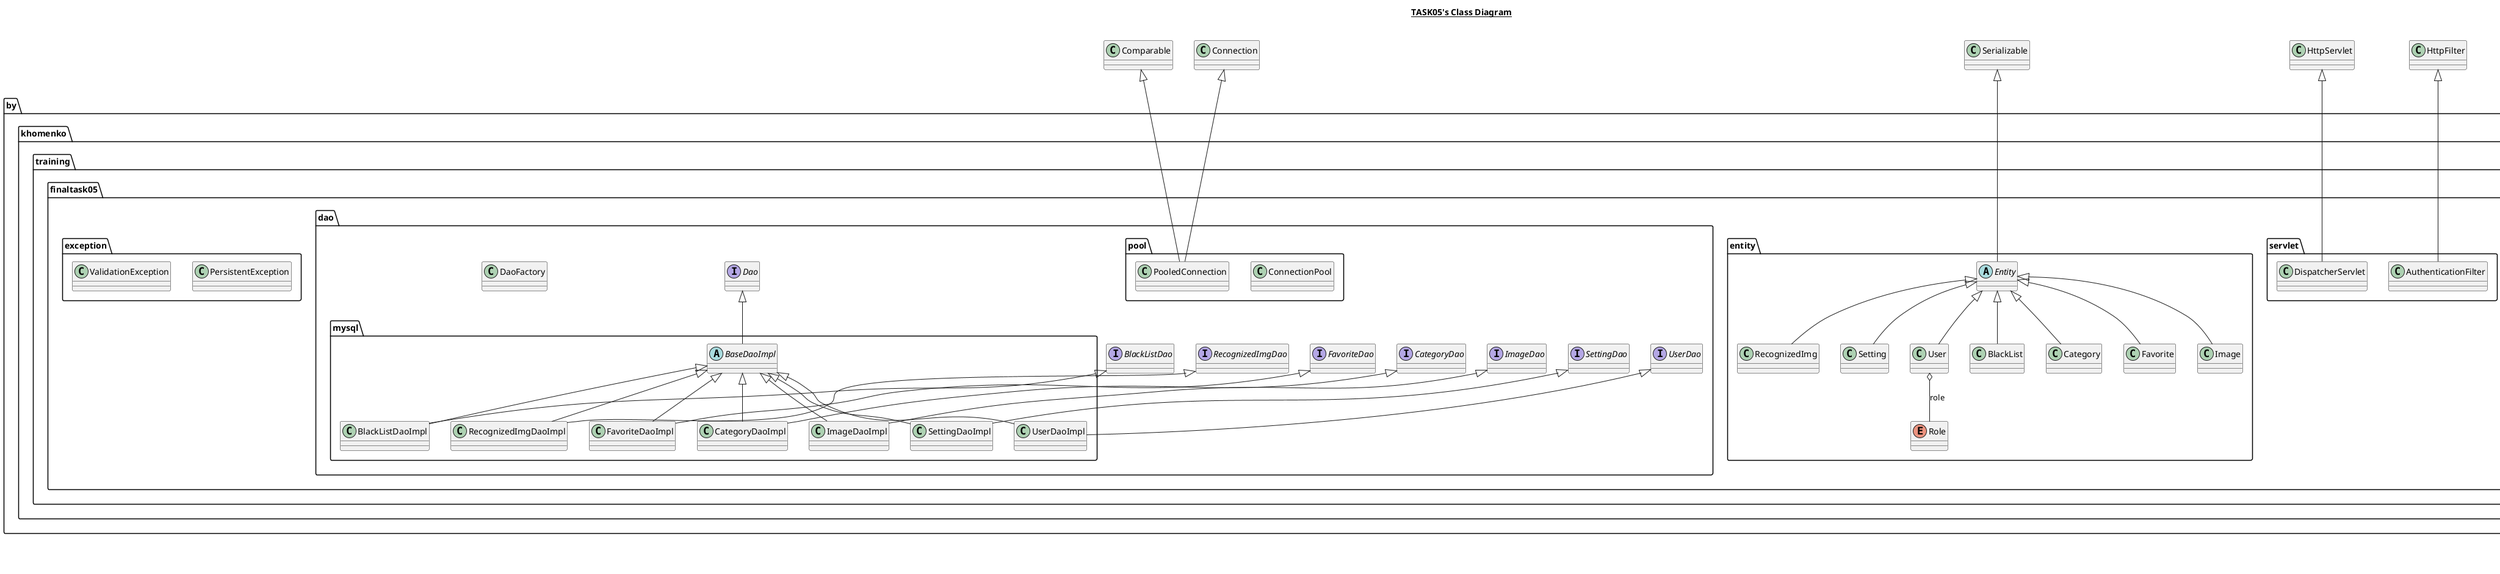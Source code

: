 @startuml

title __TASK05's Class Diagram__\n

  package by.khomenko.training.finaltask05.service {
    class AdminPageService {
    }
  }
  

  package by.khomenko.training.finaltask05.servlet {
    class AuthenticationFilter {
    }
  }
  

  package by.khomenko.training.finaltask05.dao {
    package by.khomenko.training.finaltask05.dao.mysql {
      abstract class BaseDaoImpl {
      }
    }
  }
  

  package by.khomenko.training.finaltask05.entity {
    class BlackList {
    }
  }
  

  package by.khomenko.training.finaltask05.dao {
    interface BlackListDao {
    }
  }
  

  package by.khomenko.training.finaltask05.dao {
    package by.khomenko.training.finaltask05.dao.mysql {
      class BlackListDaoImpl {
      }
    }
  }
  

  package by.khomenko.training.finaltask05.entity {
    class Category {
    }
  }
  

  package by.khomenko.training.finaltask05.dao {
    interface CategoryDao {
    }
  }
  

  package by.khomenko.training.finaltask05.dao {
    package by.khomenko.training.finaltask05.dao.mysql {
      class CategoryDaoImpl {
      }
    }
  }
  

  package by.khomenko.training.finaltask05.service {
    class CategoryPageService {
    }
  }
  

  package by.khomenko.training.finaltask05.dao {
    package by.khomenko.training.finaltask05.dao.pool {
      class ConnectionPool {
      }
    }
  }
  

  package by.khomenko.training.finaltask05.dao {
    interface Dao {
    }
  }
  

  package by.khomenko.training.finaltask05.dao {
    class DaoFactory {
    }
  }
  

  package by.khomenko.training.finaltask05.servlet {
    class DispatcherServlet {
    }
  }
  

  package by.khomenko.training.finaltask05.entity {
    abstract class Entity {
    }
  }
  

  package by.khomenko.training.finaltask05.entity {
    class Favorite {
    }
  }
  

  package by.khomenko.training.finaltask05.dao {
    interface FavoriteDao {
    }
  }
  

  package by.khomenko.training.finaltask05.dao {
    package by.khomenko.training.finaltask05.dao.mysql {
      class FavoriteDaoImpl {
      }
    }
  }
  

  package by.khomenko.training.finaltask05.service {
    class HomePageService {
    }
  }
  

  package by.khomenko.training.finaltask05.entity {
    class Image {
    }
  }
  

  package by.khomenko.training.finaltask05.dao {
    interface ImageDao {
    }
  }
  

  package by.khomenko.training.finaltask05.dao {
    package by.khomenko.training.finaltask05.dao.mysql {
      class ImageDaoImpl {
      }
    }
  }
  

  package by.khomenko.training.finaltask05.service {
    class LogInPageService {
    }
  }
  

  package by.khomenko.training.finaltask05.service {
    class MyImagesPageService {
    }
  }
  

  package by.khomenko.training.finaltask05.exception {
    class PersistentException {
    }
  }
  

  package by.khomenko.training.finaltask05.dao {
    package by.khomenko.training.finaltask05.dao.pool {
      class PooledConnection {
      }
    }
  }
  

  package by.khomenko.training.finaltask05.service {
    class ProfilePageService {
    }
  }
  

  package by.khomenko.training.finaltask05.entity {
    class RecognizedImg {
    }
  }
  

  package by.khomenko.training.finaltask05.dao {
    interface RecognizedImgDao {
    }
  }
  

  package by.khomenko.training.finaltask05.dao {
    package by.khomenko.training.finaltask05.dao.mysql {
      class RecognizedImgDaoImpl {
      }
    }
  }
  

  package by.khomenko.training.finaltask05.service {
    class RegistrationPageService {
    }
  }
  

  package by.khomenko.training.finaltask05.entity {
    enum Role {
    }
  }
  

  package by.khomenko.training.finaltask05.entity {
    class Setting {
    }
  }
  

  package by.khomenko.training.finaltask05.dao {
    interface SettingDao {
    }
  }
  

  package by.khomenko.training.finaltask05.dao {
    package by.khomenko.training.finaltask05.dao.mysql {
      class SettingDaoImpl {
      }
    }
  }
  

  package by.khomenko.training.finaltask05.service {
    class SystemSettingsService {
    }
  }
  

  package by.khomenko.training.finaltask05.entity {
    class User {
    }
  }
  

  package by.khomenko.training.finaltask05.dao {
    interface UserDao {
    }
  }
  

  package by.khomenko.training.finaltask05.dao {
    package by.khomenko.training.finaltask05.dao.mysql {
      class UserDaoImpl {
      }
    }
  }
  

  package by.khomenko.training.finaltask05.exception {
    class ValidationException {
    }
  }
  

  AuthenticationFilter -up-|> HttpFilter
  BaseDaoImpl -up-|> Dao
  BlackList -up-|> Entity
  BlackListDaoImpl -up-|> BlackListDao
  BlackListDaoImpl -up-|> BaseDaoImpl
  Category -up-|> Entity
  CategoryDaoImpl -up-|> CategoryDao
  CategoryDaoImpl -up-|> BaseDaoImpl
  DispatcherServlet -up-|> HttpServlet
  Entity -up-|> Serializable
  Favorite -up-|> Entity
  FavoriteDaoImpl -up-|> FavoriteDao
  FavoriteDaoImpl -up-|> BaseDaoImpl
  Image -up-|> Entity
  ImageDaoImpl -up-|> ImageDao
  ImageDaoImpl -up-|> BaseDaoImpl
  PooledConnection -up-|> Connection
  PooledConnection -up-|> Comparable
  RecognizedImg -up-|> Entity
  RecognizedImgDaoImpl -up-|> RecognizedImgDao
  RecognizedImgDaoImpl -up-|> BaseDaoImpl
  Setting -up-|> Entity
  SettingDaoImpl -up-|> SettingDao
  SettingDaoImpl -up-|> BaseDaoImpl
  User -up-|> Entity
  User o-- Role : role
  UserDaoImpl -up-|> UserDao
  UserDaoImpl -up-|> BaseDaoImpl


right footer


PlantUML diagram generated by SketchIt! (https://bitbucket.org/pmesmeur/sketch.it)
For more information about this tool, please contact philippe.mesmeur@gmail.com
endfooter

@enduml
